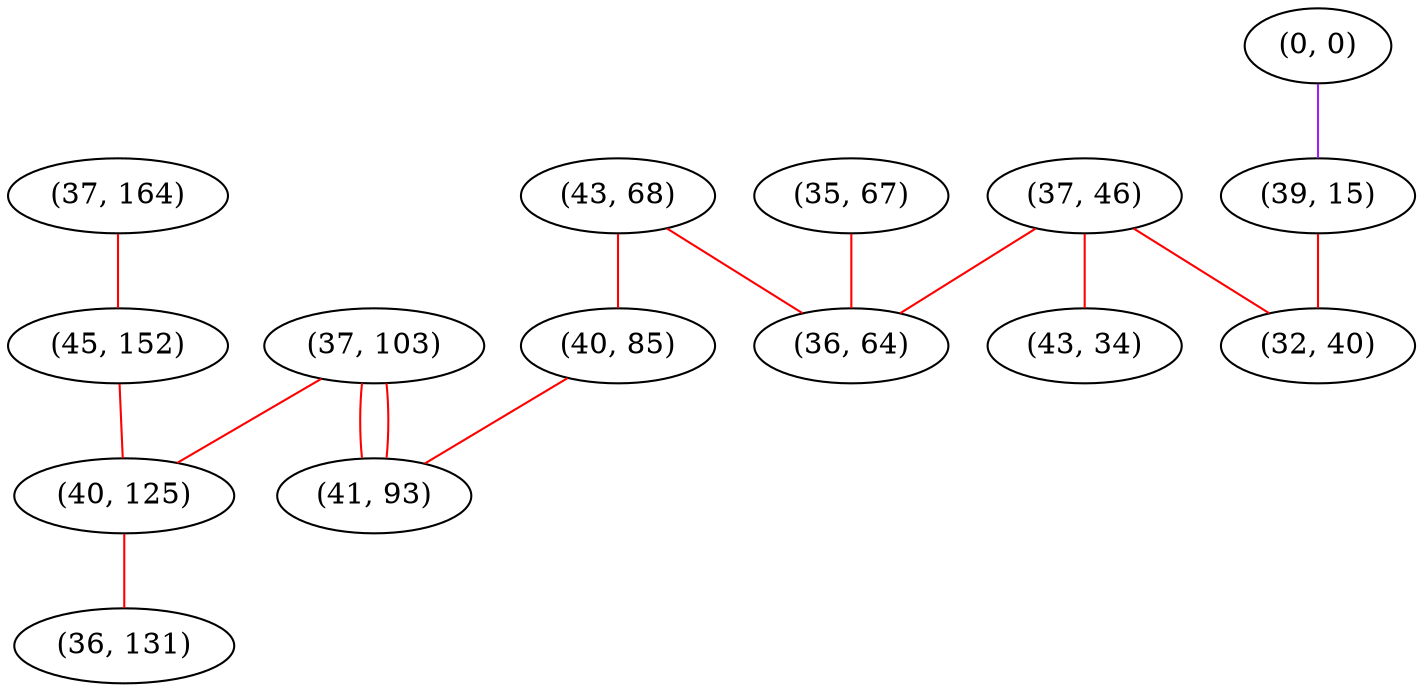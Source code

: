 graph "" {
"(37, 164)";
"(0, 0)";
"(43, 68)";
"(35, 67)";
"(45, 152)";
"(39, 15)";
"(37, 103)";
"(40, 85)";
"(37, 46)";
"(41, 93)";
"(40, 125)";
"(36, 131)";
"(32, 40)";
"(43, 34)";
"(36, 64)";
"(37, 164)" -- "(45, 152)"  [color=red, key=0, weight=1];
"(0, 0)" -- "(39, 15)"  [color=purple, key=0, weight=4];
"(43, 68)" -- "(40, 85)"  [color=red, key=0, weight=1];
"(43, 68)" -- "(36, 64)"  [color=red, key=0, weight=1];
"(35, 67)" -- "(36, 64)"  [color=red, key=0, weight=1];
"(45, 152)" -- "(40, 125)"  [color=red, key=0, weight=1];
"(39, 15)" -- "(32, 40)"  [color=red, key=0, weight=1];
"(37, 103)" -- "(41, 93)"  [color=red, key=0, weight=1];
"(37, 103)" -- "(41, 93)"  [color=red, key=1, weight=1];
"(37, 103)" -- "(40, 125)"  [color=red, key=0, weight=1];
"(40, 85)" -- "(41, 93)"  [color=red, key=0, weight=1];
"(37, 46)" -- "(43, 34)"  [color=red, key=0, weight=1];
"(37, 46)" -- "(32, 40)"  [color=red, key=0, weight=1];
"(37, 46)" -- "(36, 64)"  [color=red, key=0, weight=1];
"(40, 125)" -- "(36, 131)"  [color=red, key=0, weight=1];
}
